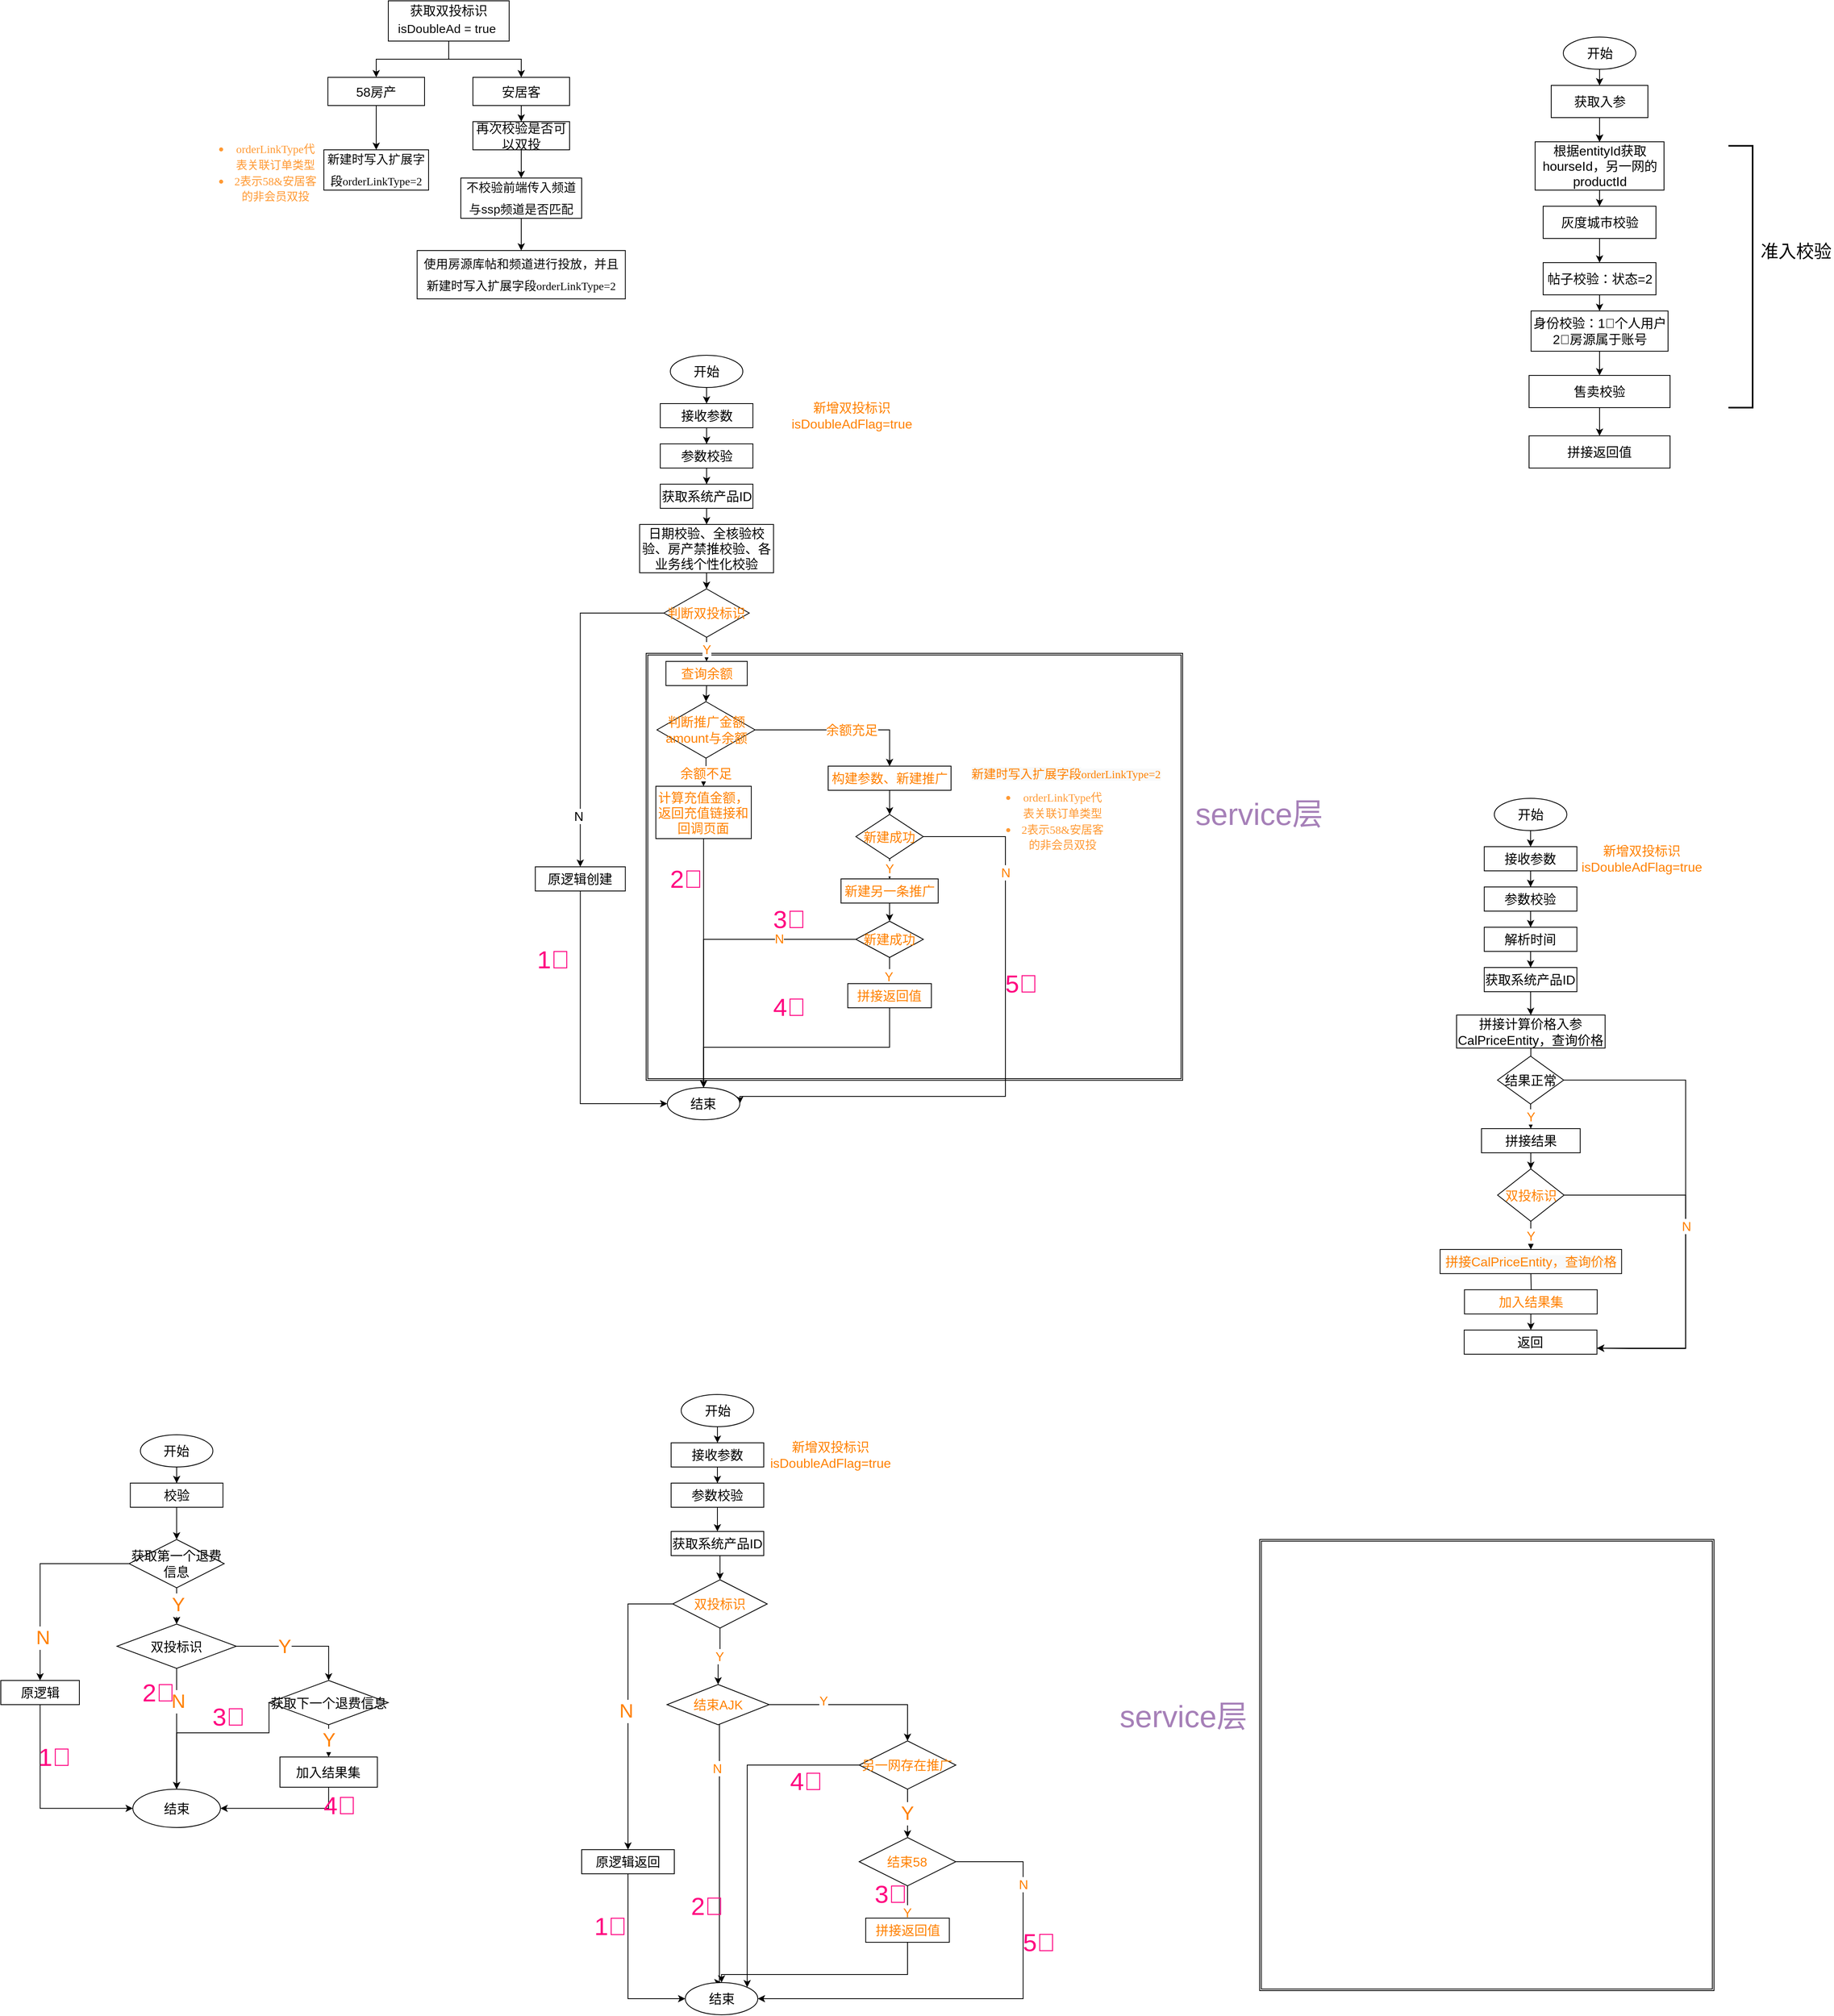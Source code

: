 <mxfile version="13.11.0" type="github">
  <diagram id="C5RBs43oDa-KdzZeNtuy" name="Page-1">
    <mxGraphModel dx="2787" dy="2143" grid="1" gridSize="10" guides="1" tooltips="1" connect="1" arrows="1" fold="1" page="1" pageScale="1" pageWidth="827" pageHeight="1169" math="0" shadow="0">
      <root>
        <mxCell id="WIyWlLk6GJQsqaUBKTNV-0" />
        <mxCell id="WIyWlLk6GJQsqaUBKTNV-1" parent="WIyWlLk6GJQsqaUBKTNV-0" />
        <mxCell id="F3GTpwNgJHVxENjnozcX-263" value="" style="shape=ext;double=1;rounded=0;whiteSpace=wrap;html=1;labelBackgroundColor=none;fontSize=24;fontColor=#FF8000;" vertex="1" parent="WIyWlLk6GJQsqaUBKTNV-1">
          <mxGeometry x="704.06" y="630" width="665.94" height="530" as="geometry" />
        </mxCell>
        <mxCell id="F3GTpwNgJHVxENjnozcX-261" value="" style="shape=ext;double=1;rounded=0;whiteSpace=wrap;html=1;labelBackgroundColor=none;fontSize=24;fontColor=#FF8000;" vertex="1" parent="WIyWlLk6GJQsqaUBKTNV-1">
          <mxGeometry x="1465.63" y="1730" width="563.88" height="560" as="geometry" />
        </mxCell>
        <mxCell id="F3GTpwNgJHVxENjnozcX-8" value="" style="edgeStyle=orthogonalEdgeStyle;rounded=0;orthogonalLoop=1;jettySize=auto;html=1;fontSize=16;" edge="1" parent="WIyWlLk6GJQsqaUBKTNV-1" source="F3GTpwNgJHVxENjnozcX-9" target="F3GTpwNgJHVxENjnozcX-11">
          <mxGeometry relative="1" as="geometry" />
        </mxCell>
        <mxCell id="F3GTpwNgJHVxENjnozcX-16" value="" style="edgeStyle=orthogonalEdgeStyle;rounded=0;orthogonalLoop=1;jettySize=auto;html=1;" edge="1" parent="WIyWlLk6GJQsqaUBKTNV-1" source="F3GTpwNgJHVxENjnozcX-9" target="F3GTpwNgJHVxENjnozcX-13">
          <mxGeometry relative="1" as="geometry" />
        </mxCell>
        <mxCell id="F3GTpwNgJHVxENjnozcX-56" value="" style="edgeStyle=orthogonalEdgeStyle;rounded=0;orthogonalLoop=1;jettySize=auto;html=1;fontSize=16;fontColor=#FF9933;" edge="1" parent="WIyWlLk6GJQsqaUBKTNV-1" source="F3GTpwNgJHVxENjnozcX-9" target="F3GTpwNgJHVxENjnozcX-13">
          <mxGeometry relative="1" as="geometry" />
        </mxCell>
        <mxCell id="F3GTpwNgJHVxENjnozcX-9" value="开始" style="ellipse;whiteSpace=wrap;html=1;fontSize=16;" vertex="1" parent="WIyWlLk6GJQsqaUBKTNV-1">
          <mxGeometry x="1842.5" y="-135" width="90" height="40" as="geometry" />
        </mxCell>
        <mxCell id="F3GTpwNgJHVxENjnozcX-10" value="" style="edgeStyle=orthogonalEdgeStyle;rounded=0;orthogonalLoop=1;jettySize=auto;html=1;fontSize=16;" edge="1" parent="WIyWlLk6GJQsqaUBKTNV-1" source="F3GTpwNgJHVxENjnozcX-11" target="F3GTpwNgJHVxENjnozcX-13">
          <mxGeometry relative="1" as="geometry" />
        </mxCell>
        <mxCell id="F3GTpwNgJHVxENjnozcX-11" value="获取入参" style="whiteSpace=wrap;html=1;fontSize=16;" vertex="1" parent="WIyWlLk6GJQsqaUBKTNV-1">
          <mxGeometry x="1827.5" y="-75" width="120" height="40" as="geometry" />
        </mxCell>
        <mxCell id="F3GTpwNgJHVxENjnozcX-58" value="" style="edgeStyle=orthogonalEdgeStyle;rounded=0;orthogonalLoop=1;jettySize=auto;html=1;fontSize=16;fontColor=#FF9933;" edge="1" parent="WIyWlLk6GJQsqaUBKTNV-1" source="F3GTpwNgJHVxENjnozcX-13" target="F3GTpwNgJHVxENjnozcX-57">
          <mxGeometry relative="1" as="geometry" />
        </mxCell>
        <mxCell id="F3GTpwNgJHVxENjnozcX-13" value="根据entityId获取hourseId，另一网的productId" style="whiteSpace=wrap;html=1;fontSize=16;" vertex="1" parent="WIyWlLk6GJQsqaUBKTNV-1">
          <mxGeometry x="1807.5" y="-5" width="160" height="60" as="geometry" />
        </mxCell>
        <mxCell id="F3GTpwNgJHVxENjnozcX-19" style="edgeStyle=orthogonalEdgeStyle;rounded=0;orthogonalLoop=1;jettySize=auto;html=1;exitX=0.5;exitY=1;exitDx=0;exitDy=0;entryX=0.5;entryY=0;entryDx=0;entryDy=0;fontSize=15;" edge="1" parent="WIyWlLk6GJQsqaUBKTNV-1" source="F3GTpwNgJHVxENjnozcX-14" target="F3GTpwNgJHVxENjnozcX-15">
          <mxGeometry relative="1" as="geometry" />
        </mxCell>
        <mxCell id="F3GTpwNgJHVxENjnozcX-14" value="帖子校验：状态=2" style="whiteSpace=wrap;html=1;fontSize=16;" vertex="1" parent="WIyWlLk6GJQsqaUBKTNV-1">
          <mxGeometry x="1817.5" y="145" width="140" height="40" as="geometry" />
        </mxCell>
        <mxCell id="F3GTpwNgJHVxENjnozcX-21" value="" style="edgeStyle=orthogonalEdgeStyle;rounded=0;orthogonalLoop=1;jettySize=auto;html=1;fontSize=15;" edge="1" parent="WIyWlLk6GJQsqaUBKTNV-1" source="F3GTpwNgJHVxENjnozcX-15" target="F3GTpwNgJHVxENjnozcX-20">
          <mxGeometry relative="1" as="geometry" />
        </mxCell>
        <mxCell id="F3GTpwNgJHVxENjnozcX-15" value="身份校验：1⃣️个人用户2⃣️房源属于账号" style="whiteSpace=wrap;html=1;fontSize=16;" vertex="1" parent="WIyWlLk6GJQsqaUBKTNV-1">
          <mxGeometry x="1802.5" y="205" width="170" height="50" as="geometry" />
        </mxCell>
        <mxCell id="F3GTpwNgJHVxENjnozcX-23" value="" style="edgeStyle=orthogonalEdgeStyle;rounded=0;orthogonalLoop=1;jettySize=auto;html=1;fontSize=15;" edge="1" parent="WIyWlLk6GJQsqaUBKTNV-1" source="F3GTpwNgJHVxENjnozcX-20" target="F3GTpwNgJHVxENjnozcX-22">
          <mxGeometry relative="1" as="geometry" />
        </mxCell>
        <mxCell id="F3GTpwNgJHVxENjnozcX-20" value="售卖校验" style="whiteSpace=wrap;html=1;fontSize=16;" vertex="1" parent="WIyWlLk6GJQsqaUBKTNV-1">
          <mxGeometry x="1800" y="285" width="175" height="40" as="geometry" />
        </mxCell>
        <mxCell id="F3GTpwNgJHVxENjnozcX-22" value="拼接返回值" style="whiteSpace=wrap;html=1;fontSize=16;" vertex="1" parent="WIyWlLk6GJQsqaUBKTNV-1">
          <mxGeometry x="1800" y="360" width="175" height="40" as="geometry" />
        </mxCell>
        <mxCell id="F3GTpwNgJHVxENjnozcX-24" value="" style="strokeWidth=2;html=1;shape=mxgraph.flowchart.annotation_1;align=left;pointerEvents=1;fontSize=15;rotation=-180;" vertex="1" parent="WIyWlLk6GJQsqaUBKTNV-1">
          <mxGeometry x="2047.5" width="30" height="325" as="geometry" />
        </mxCell>
        <mxCell id="F3GTpwNgJHVxENjnozcX-25" value="准入校验&lt;br style=&quot;font-size: 22px;&quot;&gt;&lt;font style=&quot;font-size: 22px;&quot;&gt;&lt;br style=&quot;font-size: 22px;&quot;&gt;&lt;/font&gt;" style="text;html=1;strokeColor=none;fillColor=none;align=center;verticalAlign=middle;whiteSpace=wrap;rounded=0;fontSize=22;" vertex="1" parent="WIyWlLk6GJQsqaUBKTNV-1">
          <mxGeometry x="2084.5" y="130" width="93" height="30" as="geometry" />
        </mxCell>
        <mxCell id="F3GTpwNgJHVxENjnozcX-41" value="" style="edgeStyle=orthogonalEdgeStyle;rounded=0;orthogonalLoop=1;jettySize=auto;html=1;fontSize=16;fontColor=#080808;" edge="1" parent="WIyWlLk6GJQsqaUBKTNV-1" source="F3GTpwNgJHVxENjnozcX-28" target="F3GTpwNgJHVxENjnozcX-40">
          <mxGeometry relative="1" as="geometry" />
        </mxCell>
        <mxCell id="F3GTpwNgJHVxENjnozcX-43" style="edgeStyle=orthogonalEdgeStyle;rounded=0;orthogonalLoop=1;jettySize=auto;html=1;exitX=0.5;exitY=1;exitDx=0;exitDy=0;entryX=0.5;entryY=0;entryDx=0;entryDy=0;fontSize=16;fontColor=#080808;" edge="1" parent="WIyWlLk6GJQsqaUBKTNV-1" source="F3GTpwNgJHVxENjnozcX-28" target="F3GTpwNgJHVxENjnozcX-42">
          <mxGeometry relative="1" as="geometry" />
        </mxCell>
        <mxCell id="F3GTpwNgJHVxENjnozcX-28" value="获取双投标识&lt;span style=&quot;font-size: 15px; line-height: 1.74; letter-spacing: 0.008em; outline-style: none; overflow-wrap: break-word;&quot;&gt;isDoubleAd  = true&amp;nbsp;&lt;/span&gt;" style="whiteSpace=wrap;html=1;fontSize=16;fontColor=#080808;" vertex="1" parent="WIyWlLk6GJQsqaUBKTNV-1">
          <mxGeometry x="384" y="-180" width="150" height="50" as="geometry" />
        </mxCell>
        <mxCell id="F3GTpwNgJHVxENjnozcX-53" value="" style="edgeStyle=orthogonalEdgeStyle;rounded=0;orthogonalLoop=1;jettySize=auto;html=1;fontSize=16;fontColor=#080808;" edge="1" parent="WIyWlLk6GJQsqaUBKTNV-1" source="F3GTpwNgJHVxENjnozcX-40" target="F3GTpwNgJHVxENjnozcX-52">
          <mxGeometry relative="1" as="geometry" />
        </mxCell>
        <mxCell id="F3GTpwNgJHVxENjnozcX-40" value="58房产" style="whiteSpace=wrap;html=1;fontSize=16;fontColor=#080808;" vertex="1" parent="WIyWlLk6GJQsqaUBKTNV-1">
          <mxGeometry x="309" y="-85" width="120" height="35" as="geometry" />
        </mxCell>
        <mxCell id="F3GTpwNgJHVxENjnozcX-45" value="" style="edgeStyle=orthogonalEdgeStyle;rounded=0;orthogonalLoop=1;jettySize=auto;html=1;fontSize=16;fontColor=#080808;" edge="1" parent="WIyWlLk6GJQsqaUBKTNV-1" source="F3GTpwNgJHVxENjnozcX-42" target="F3GTpwNgJHVxENjnozcX-44">
          <mxGeometry relative="1" as="geometry" />
        </mxCell>
        <mxCell id="F3GTpwNgJHVxENjnozcX-42" value="安居客" style="whiteSpace=wrap;html=1;fontSize=16;fontColor=#080808;" vertex="1" parent="WIyWlLk6GJQsqaUBKTNV-1">
          <mxGeometry x="489" y="-85" width="120" height="35" as="geometry" />
        </mxCell>
        <mxCell id="F3GTpwNgJHVxENjnozcX-44" value="再次校验是否可以双投" style="whiteSpace=wrap;html=1;fontSize=16;fontColor=#080808;" vertex="1" parent="WIyWlLk6GJQsqaUBKTNV-1">
          <mxGeometry x="489" y="-30" width="120" height="35" as="geometry" />
        </mxCell>
        <mxCell id="F3GTpwNgJHVxENjnozcX-49" value="" style="edgeStyle=orthogonalEdgeStyle;rounded=0;orthogonalLoop=1;jettySize=auto;html=1;fontSize=16;fontColor=#080808;exitX=0.5;exitY=1;exitDx=0;exitDy=0;" edge="1" parent="WIyWlLk6GJQsqaUBKTNV-1" source="F3GTpwNgJHVxENjnozcX-44" target="F3GTpwNgJHVxENjnozcX-48">
          <mxGeometry relative="1" as="geometry">
            <mxPoint x="549" y="70" as="sourcePoint" />
          </mxGeometry>
        </mxCell>
        <mxCell id="F3GTpwNgJHVxENjnozcX-51" value="" style="edgeStyle=orthogonalEdgeStyle;rounded=0;orthogonalLoop=1;jettySize=auto;html=1;fontSize=16;fontColor=#080808;" edge="1" parent="WIyWlLk6GJQsqaUBKTNV-1" source="F3GTpwNgJHVxENjnozcX-48" target="F3GTpwNgJHVxENjnozcX-50">
          <mxGeometry relative="1" as="geometry" />
        </mxCell>
        <mxCell id="F3GTpwNgJHVxENjnozcX-48" value="&lt;span style=&quot;font-size: 15px; line-height: 1.74; letter-spacing: 0.008em; outline-style: none; overflow-wrap: break-word;&quot;&gt;不校验前端传入频道与ssp频道是否匹配&lt;/span&gt;" style="whiteSpace=wrap;html=1;fontSize=16;fontColor=#080808;" vertex="1" parent="WIyWlLk6GJQsqaUBKTNV-1">
          <mxGeometry x="474" y="40" width="150" height="50" as="geometry" />
        </mxCell>
        <mxCell id="F3GTpwNgJHVxENjnozcX-50" value="&lt;span&gt;&lt;span style=&quot;font-size: 15px ; line-height: 1.74 ; letter-spacing: 0.008em ; outline-style: none ; overflow-wrap: break-word&quot;&gt;使用房源库帖和频道进行投放，并且新建时写入扩展字段&lt;/span&gt;&lt;/span&gt;&lt;span lang=&quot;EN-US&quot; style=&quot;font-size: 10.5pt ; font-family: &amp;#34;dengxian&amp;#34;&quot;&gt;orderLinkType=2&lt;/span&gt;&lt;span style=&quot;font-size: medium&quot;&gt;&lt;/span&gt;" style="whiteSpace=wrap;html=1;fontSize=16;fontColor=#080808;" vertex="1" parent="WIyWlLk6GJQsqaUBKTNV-1">
          <mxGeometry x="419.78" y="130" width="258.44" height="60" as="geometry" />
        </mxCell>
        <mxCell id="F3GTpwNgJHVxENjnozcX-52" value="&lt;span style=&quot;font-size: 15px ; line-height: 1.74 ; letter-spacing: 0.008em ; outline-style: none ; overflow-wrap: break-word&quot;&gt;新建时写入扩展字段&lt;/span&gt;&lt;span lang=&quot;EN-US&quot; style=&quot;font-size: 10.5pt ; font-family: &amp;#34;dengxian&amp;#34;&quot;&gt;orderLinkType=2&lt;/span&gt;" style="whiteSpace=wrap;html=1;fontSize=16;fontColor=#080808;" vertex="1" parent="WIyWlLk6GJQsqaUBKTNV-1">
          <mxGeometry x="304" y="5" width="130" height="50" as="geometry" />
        </mxCell>
        <mxCell id="F3GTpwNgJHVxENjnozcX-55" value="&lt;ul&gt;&lt;li&gt;&lt;span lang=&quot;EN-US&quot; style=&quot;font-size: 10.5pt ; font-family: &amp;#34;dengxian&amp;#34;&quot;&gt;orderLinkType代表关联订单类型&lt;/span&gt;&lt;/li&gt;&lt;li&gt;&lt;span lang=&quot;EN-US&quot; style=&quot;font-size: 10.5pt ; font-family: &amp;#34;dengxian&amp;#34;&quot;&gt;2表示&lt;/span&gt;&lt;span style=&quot;font-size: 10.5pt ; font-family: &amp;#34;dengxian&amp;#34;&quot;&gt;&lt;span lang=&quot;EN-US&quot;&gt;58&amp;amp;&lt;/span&gt;安居客的非会员双投&lt;/span&gt;&lt;/li&gt;&lt;/ul&gt;&lt;span style=&quot;font-size: medium&quot;&gt;&lt;/span&gt;" style="text;html=1;strokeColor=none;fillColor=none;align=center;verticalAlign=middle;whiteSpace=wrap;rounded=0;fontSize=16;fontColor=#FF9933;" vertex="1" parent="WIyWlLk6GJQsqaUBKTNV-1">
          <mxGeometry x="149.0" y="-10" width="150" height="85" as="geometry" />
        </mxCell>
        <mxCell id="F3GTpwNgJHVxENjnozcX-60" value="" style="edgeStyle=orthogonalEdgeStyle;rounded=0;orthogonalLoop=1;jettySize=auto;html=1;fontSize=16;fontColor=#FF9933;entryX=0.5;entryY=0;entryDx=0;entryDy=0;" edge="1" parent="WIyWlLk6GJQsqaUBKTNV-1" source="F3GTpwNgJHVxENjnozcX-57" target="F3GTpwNgJHVxENjnozcX-14">
          <mxGeometry relative="1" as="geometry">
            <mxPoint x="1888" y="145" as="targetPoint" />
          </mxGeometry>
        </mxCell>
        <mxCell id="F3GTpwNgJHVxENjnozcX-57" value="灰度城市校验" style="whiteSpace=wrap;html=1;fontSize=16;" vertex="1" parent="WIyWlLk6GJQsqaUBKTNV-1">
          <mxGeometry x="1817.5" y="75" width="140" height="40" as="geometry" />
        </mxCell>
        <mxCell id="F3GTpwNgJHVxENjnozcX-71" value="" style="edgeStyle=orthogonalEdgeStyle;rounded=0;orthogonalLoop=1;jettySize=auto;html=1;fontSize=16;fontColor=#FF8000;" edge="1" parent="WIyWlLk6GJQsqaUBKTNV-1" source="F3GTpwNgJHVxENjnozcX-66" target="F3GTpwNgJHVxENjnozcX-70">
          <mxGeometry relative="1" as="geometry" />
        </mxCell>
        <mxCell id="F3GTpwNgJHVxENjnozcX-66" value="接收参数" style="rounded=0;whiteSpace=wrap;html=1;fontSize=16;fontColor=#000000;" vertex="1" parent="WIyWlLk6GJQsqaUBKTNV-1">
          <mxGeometry x="721.56" y="320" width="115" height="30" as="geometry" />
        </mxCell>
        <mxCell id="F3GTpwNgJHVxENjnozcX-69" style="edgeStyle=orthogonalEdgeStyle;rounded=0;orthogonalLoop=1;jettySize=auto;html=1;exitX=0.5;exitY=1;exitDx=0;exitDy=0;entryX=0.5;entryY=0;entryDx=0;entryDy=0;fontSize=16;fontColor=#000000;" edge="1" parent="WIyWlLk6GJQsqaUBKTNV-1" source="F3GTpwNgJHVxENjnozcX-67" target="F3GTpwNgJHVxENjnozcX-66">
          <mxGeometry relative="1" as="geometry" />
        </mxCell>
        <mxCell id="F3GTpwNgJHVxENjnozcX-67" value="开始" style="ellipse;whiteSpace=wrap;html=1;fontSize=16;fontColor=#000000;" vertex="1" parent="WIyWlLk6GJQsqaUBKTNV-1">
          <mxGeometry x="734.06" y="260" width="90" height="40" as="geometry" />
        </mxCell>
        <mxCell id="F3GTpwNgJHVxENjnozcX-68" value="新增双投标识isDoubleAdFlag=true" style="text;html=1;strokeColor=none;fillColor=none;align=center;verticalAlign=middle;whiteSpace=wrap;rounded=0;fontSize=16;fontColor=#FF8000;fontStyle=0" vertex="1" parent="WIyWlLk6GJQsqaUBKTNV-1">
          <mxGeometry x="853.15" y="315" width="213.4" height="40" as="geometry" />
        </mxCell>
        <mxCell id="F3GTpwNgJHVxENjnozcX-73" value="" style="edgeStyle=orthogonalEdgeStyle;rounded=0;orthogonalLoop=1;jettySize=auto;html=1;fontSize=16;fontColor=#FF8000;" edge="1" parent="WIyWlLk6GJQsqaUBKTNV-1" source="F3GTpwNgJHVxENjnozcX-70" target="F3GTpwNgJHVxENjnozcX-72">
          <mxGeometry relative="1" as="geometry" />
        </mxCell>
        <mxCell id="F3GTpwNgJHVxENjnozcX-70" value="参数校验" style="rounded=0;whiteSpace=wrap;html=1;fontSize=16;fontColor=#000000;" vertex="1" parent="WIyWlLk6GJQsqaUBKTNV-1">
          <mxGeometry x="721.56" y="370" width="115" height="30" as="geometry" />
        </mxCell>
        <mxCell id="F3GTpwNgJHVxENjnozcX-75" value="" style="edgeStyle=orthogonalEdgeStyle;rounded=0;orthogonalLoop=1;jettySize=auto;html=1;fontSize=16;fontColor=#FF8000;" edge="1" parent="WIyWlLk6GJQsqaUBKTNV-1" source="F3GTpwNgJHVxENjnozcX-72" target="F3GTpwNgJHVxENjnozcX-74">
          <mxGeometry relative="1" as="geometry" />
        </mxCell>
        <mxCell id="F3GTpwNgJHVxENjnozcX-72" value="获取系统产品ID" style="rounded=0;whiteSpace=wrap;html=1;fontSize=16;fontColor=#000000;" vertex="1" parent="WIyWlLk6GJQsqaUBKTNV-1">
          <mxGeometry x="721.56" y="420" width="115" height="30" as="geometry" />
        </mxCell>
        <mxCell id="F3GTpwNgJHVxENjnozcX-144" value="" style="edgeStyle=orthogonalEdgeStyle;rounded=0;orthogonalLoop=1;jettySize=auto;html=1;fontSize=16;fontColor=#FF8000;" edge="1" parent="WIyWlLk6GJQsqaUBKTNV-1" source="F3GTpwNgJHVxENjnozcX-74" target="F3GTpwNgJHVxENjnozcX-143">
          <mxGeometry relative="1" as="geometry" />
        </mxCell>
        <mxCell id="F3GTpwNgJHVxENjnozcX-74" value="日期校验、全核验校验、房产禁推校验、各业务线个性化校验" style="rounded=0;whiteSpace=wrap;html=1;fontSize=16;fontColor=#000000;" vertex="1" parent="WIyWlLk6GJQsqaUBKTNV-1">
          <mxGeometry x="695.94" y="470" width="166.25" height="60" as="geometry" />
        </mxCell>
        <mxCell id="F3GTpwNgJHVxENjnozcX-108" value="" style="edgeStyle=orthogonalEdgeStyle;rounded=0;orthogonalLoop=1;jettySize=auto;html=1;fontSize=16;fontColor=#FF8000;" edge="1" parent="WIyWlLk6GJQsqaUBKTNV-1" source="F3GTpwNgJHVxENjnozcX-109" target="F3GTpwNgJHVxENjnozcX-114">
          <mxGeometry relative="1" as="geometry" />
        </mxCell>
        <mxCell id="F3GTpwNgJHVxENjnozcX-109" value="接收参数" style="rounded=0;whiteSpace=wrap;html=1;fontSize=16;fontColor=#000000;" vertex="1" parent="WIyWlLk6GJQsqaUBKTNV-1">
          <mxGeometry x="1744.37" y="870" width="115" height="30" as="geometry" />
        </mxCell>
        <mxCell id="F3GTpwNgJHVxENjnozcX-110" style="edgeStyle=orthogonalEdgeStyle;rounded=0;orthogonalLoop=1;jettySize=auto;html=1;exitX=0.5;exitY=1;exitDx=0;exitDy=0;entryX=0.5;entryY=0;entryDx=0;entryDy=0;fontSize=16;fontColor=#000000;" edge="1" parent="WIyWlLk6GJQsqaUBKTNV-1" source="F3GTpwNgJHVxENjnozcX-111" target="F3GTpwNgJHVxENjnozcX-109">
          <mxGeometry relative="1" as="geometry" />
        </mxCell>
        <mxCell id="F3GTpwNgJHVxENjnozcX-111" value="开始" style="ellipse;whiteSpace=wrap;html=1;fontSize=16;fontColor=#000000;" vertex="1" parent="WIyWlLk6GJQsqaUBKTNV-1">
          <mxGeometry x="1756.87" y="810" width="90" height="40" as="geometry" />
        </mxCell>
        <mxCell id="F3GTpwNgJHVxENjnozcX-112" value="新增双投标识isDoubleAdFlag=true" style="text;html=1;strokeColor=none;fillColor=none;align=center;verticalAlign=middle;whiteSpace=wrap;rounded=0;fontSize=16;fontColor=#FF8000;" vertex="1" parent="WIyWlLk6GJQsqaUBKTNV-1">
          <mxGeometry x="1884.59" y="870" width="110" height="30" as="geometry" />
        </mxCell>
        <mxCell id="F3GTpwNgJHVxENjnozcX-113" value="" style="edgeStyle=orthogonalEdgeStyle;rounded=0;orthogonalLoop=1;jettySize=auto;html=1;fontSize=16;fontColor=#FF8000;" edge="1" parent="WIyWlLk6GJQsqaUBKTNV-1" source="F3GTpwNgJHVxENjnozcX-114" target="F3GTpwNgJHVxENjnozcX-115">
          <mxGeometry relative="1" as="geometry" />
        </mxCell>
        <mxCell id="F3GTpwNgJHVxENjnozcX-114" value="参数校验" style="rounded=0;whiteSpace=wrap;html=1;fontSize=16;fontColor=#000000;" vertex="1" parent="WIyWlLk6GJQsqaUBKTNV-1">
          <mxGeometry x="1744.37" y="920" width="115" height="30" as="geometry" />
        </mxCell>
        <mxCell id="F3GTpwNgJHVxENjnozcX-117" value="" style="edgeStyle=orthogonalEdgeStyle;rounded=0;orthogonalLoop=1;jettySize=auto;html=1;fontSize=16;fontColor=#FF8000;" edge="1" parent="WIyWlLk6GJQsqaUBKTNV-1" source="F3GTpwNgJHVxENjnozcX-115" target="F3GTpwNgJHVxENjnozcX-116">
          <mxGeometry relative="1" as="geometry" />
        </mxCell>
        <mxCell id="F3GTpwNgJHVxENjnozcX-115" value="解析时间" style="rounded=0;whiteSpace=wrap;html=1;fontSize=16;fontColor=#000000;" vertex="1" parent="WIyWlLk6GJQsqaUBKTNV-1">
          <mxGeometry x="1744.37" y="970" width="115" height="30" as="geometry" />
        </mxCell>
        <mxCell id="F3GTpwNgJHVxENjnozcX-119" value="" style="edgeStyle=orthogonalEdgeStyle;rounded=0;orthogonalLoop=1;jettySize=auto;html=1;fontSize=16;fontColor=#FF8000;" edge="1" parent="WIyWlLk6GJQsqaUBKTNV-1" source="F3GTpwNgJHVxENjnozcX-116" target="F3GTpwNgJHVxENjnozcX-118">
          <mxGeometry relative="1" as="geometry" />
        </mxCell>
        <mxCell id="F3GTpwNgJHVxENjnozcX-116" value="获取系统产品ID" style="rounded=0;whiteSpace=wrap;html=1;fontSize=16;fontColor=#000000;" vertex="1" parent="WIyWlLk6GJQsqaUBKTNV-1">
          <mxGeometry x="1744.37" y="1020" width="115" height="30" as="geometry" />
        </mxCell>
        <mxCell id="F3GTpwNgJHVxENjnozcX-121" value="" style="edgeStyle=orthogonalEdgeStyle;rounded=0;orthogonalLoop=1;jettySize=auto;html=1;fontSize=16;fontColor=#FF8000;" edge="1" parent="WIyWlLk6GJQsqaUBKTNV-1" source="F3GTpwNgJHVxENjnozcX-118" target="F3GTpwNgJHVxENjnozcX-120">
          <mxGeometry relative="1" as="geometry" />
        </mxCell>
        <mxCell id="F3GTpwNgJHVxENjnozcX-118" value="拼接计算价格入参CalPriceEntity，查询价格" style="rounded=0;whiteSpace=wrap;html=1;fontSize=16;fontColor=#000000;" vertex="1" parent="WIyWlLk6GJQsqaUBKTNV-1">
          <mxGeometry x="1710" y="1079" width="184.37" height="41" as="geometry" />
        </mxCell>
        <mxCell id="F3GTpwNgJHVxENjnozcX-125" value="Y" style="edgeStyle=orthogonalEdgeStyle;rounded=0;orthogonalLoop=1;jettySize=auto;html=1;fontSize=16;fontColor=#FF8000;" edge="1" parent="WIyWlLk6GJQsqaUBKTNV-1" source="F3GTpwNgJHVxENjnozcX-120" target="F3GTpwNgJHVxENjnozcX-124">
          <mxGeometry relative="1" as="geometry" />
        </mxCell>
        <mxCell id="F3GTpwNgJHVxENjnozcX-136" value="" style="edgeStyle=orthogonalEdgeStyle;rounded=0;orthogonalLoop=1;jettySize=auto;html=1;exitX=1;exitY=0.5;exitDx=0;exitDy=0;entryX=1;entryY=0.75;entryDx=0;entryDy=0;fontSize=16;fontColor=#FF8000;" edge="1" parent="WIyWlLk6GJQsqaUBKTNV-1" source="F3GTpwNgJHVxENjnozcX-120" target="F3GTpwNgJHVxENjnozcX-134">
          <mxGeometry relative="1" as="geometry">
            <Array as="points">
              <mxPoint x="1994.37" y="1160" />
              <mxPoint x="1994.37" y="1493" />
              <mxPoint x="1924.37" y="1493" />
            </Array>
          </mxGeometry>
        </mxCell>
        <mxCell id="F3GTpwNgJHVxENjnozcX-120" value="结果正常" style="rhombus;whiteSpace=wrap;html=1;rounded=0;fontSize=16;" vertex="1" parent="WIyWlLk6GJQsqaUBKTNV-1">
          <mxGeometry x="1760.78" y="1130" width="82.18" height="59.5" as="geometry" />
        </mxCell>
        <mxCell id="F3GTpwNgJHVxENjnozcX-127" value="" style="edgeStyle=orthogonalEdgeStyle;rounded=0;orthogonalLoop=1;jettySize=auto;html=1;fontSize=16;fontColor=#FF8000;" edge="1" parent="WIyWlLk6GJQsqaUBKTNV-1" source="F3GTpwNgJHVxENjnozcX-124" target="F3GTpwNgJHVxENjnozcX-126">
          <mxGeometry relative="1" as="geometry" />
        </mxCell>
        <mxCell id="F3GTpwNgJHVxENjnozcX-124" value="拼接结果" style="whiteSpace=wrap;html=1;rounded=0;fontSize=16;" vertex="1" parent="WIyWlLk6GJQsqaUBKTNV-1">
          <mxGeometry x="1740.94" y="1220" width="122.5" height="30" as="geometry" />
        </mxCell>
        <mxCell id="F3GTpwNgJHVxENjnozcX-130" value="Y" style="edgeStyle=orthogonalEdgeStyle;rounded=0;orthogonalLoop=1;jettySize=auto;html=1;fontSize=16;fontColor=#FF8000;" edge="1" parent="WIyWlLk6GJQsqaUBKTNV-1" source="F3GTpwNgJHVxENjnozcX-126">
          <mxGeometry relative="1" as="geometry">
            <mxPoint x="1802.203" y="1370" as="targetPoint" />
          </mxGeometry>
        </mxCell>
        <mxCell id="F3GTpwNgJHVxENjnozcX-137" style="edgeStyle=orthogonalEdgeStyle;rounded=0;orthogonalLoop=1;jettySize=auto;html=1;exitX=1;exitY=0.5;exitDx=0;exitDy=0;entryX=1;entryY=0.75;entryDx=0;entryDy=0;fontSize=16;fontColor=#FF8000;" edge="1" parent="WIyWlLk6GJQsqaUBKTNV-1" source="F3GTpwNgJHVxENjnozcX-126" target="F3GTpwNgJHVxENjnozcX-134">
          <mxGeometry relative="1" as="geometry">
            <Array as="points">
              <mxPoint x="1994.37" y="1303" />
              <mxPoint x="1994.37" y="1493" />
            </Array>
          </mxGeometry>
        </mxCell>
        <mxCell id="F3GTpwNgJHVxENjnozcX-138" value="N" style="edgeLabel;html=1;align=center;verticalAlign=middle;resizable=0;points=[];fontSize=16;fontColor=#FF8000;" vertex="1" connectable="0" parent="F3GTpwNgJHVxENjnozcX-137">
          <mxGeometry x="-0.306" y="2" relative="1" as="geometry">
            <mxPoint x="-2" y="32.43" as="offset" />
          </mxGeometry>
        </mxCell>
        <mxCell id="F3GTpwNgJHVxENjnozcX-126" value="双投标识" style="rhombus;whiteSpace=wrap;html=1;rounded=0;fontSize=16;fontColor=#FF8000;" vertex="1" parent="WIyWlLk6GJQsqaUBKTNV-1">
          <mxGeometry x="1760.94" y="1270" width="82.5" height="65" as="geometry" />
        </mxCell>
        <mxCell id="F3GTpwNgJHVxENjnozcX-133" value="" style="edgeStyle=orthogonalEdgeStyle;rounded=0;orthogonalLoop=1;jettySize=auto;html=1;fontSize=16;fontColor=#FF8000;" edge="1" parent="WIyWlLk6GJQsqaUBKTNV-1" target="F3GTpwNgJHVxENjnozcX-132">
          <mxGeometry relative="1" as="geometry">
            <mxPoint x="1802.203" y="1400" as="sourcePoint" />
          </mxGeometry>
        </mxCell>
        <mxCell id="F3GTpwNgJHVxENjnozcX-129" value="&lt;span style=&quot;font-family: helvetica; font-size: 16px; font-style: normal; font-weight: 400; letter-spacing: normal; text-align: center; text-indent: 0px; text-transform: none; word-spacing: 0px; background-color: rgb(248, 249, 250); display: inline; float: none;&quot;&gt;拼接CalPriceEntity，查询价格&lt;/span&gt;" style="whiteSpace=wrap;html=1;rounded=0;fontSize=16;fontColor=#FF8000;" vertex="1" parent="WIyWlLk6GJQsqaUBKTNV-1">
          <mxGeometry x="1689.57" y="1370" width="225.25" height="30" as="geometry" />
        </mxCell>
        <mxCell id="F3GTpwNgJHVxENjnozcX-135" value="" style="edgeStyle=orthogonalEdgeStyle;rounded=0;orthogonalLoop=1;jettySize=auto;html=1;fontSize=16;fontColor=#FF8000;" edge="1" parent="WIyWlLk6GJQsqaUBKTNV-1" source="F3GTpwNgJHVxENjnozcX-132" target="F3GTpwNgJHVxENjnozcX-134">
          <mxGeometry relative="1" as="geometry" />
        </mxCell>
        <mxCell id="F3GTpwNgJHVxENjnozcX-132" value="&lt;font face=&quot;helvetica&quot;&gt;加入结果集&lt;/font&gt;" style="whiteSpace=wrap;html=1;rounded=0;fontSize=16;fontColor=#FF8000;" vertex="1" parent="WIyWlLk6GJQsqaUBKTNV-1">
          <mxGeometry x="1719.78" y="1420" width="164.81" height="30" as="geometry" />
        </mxCell>
        <mxCell id="F3GTpwNgJHVxENjnozcX-134" value="&lt;font face=&quot;helvetica&quot;&gt;返回&lt;/font&gt;" style="whiteSpace=wrap;html=1;rounded=0;fontSize=16;" vertex="1" parent="WIyWlLk6GJQsqaUBKTNV-1">
          <mxGeometry x="1719.46" y="1470" width="164.81" height="30" as="geometry" />
        </mxCell>
        <mxCell id="F3GTpwNgJHVxENjnozcX-155" value="Y" style="edgeStyle=orthogonalEdgeStyle;rounded=0;orthogonalLoop=1;jettySize=auto;html=1;fontSize=16;fontColor=#FF8000;" edge="1" parent="WIyWlLk6GJQsqaUBKTNV-1" source="F3GTpwNgJHVxENjnozcX-143" target="F3GTpwNgJHVxENjnozcX-154">
          <mxGeometry relative="1" as="geometry" />
        </mxCell>
        <mxCell id="F3GTpwNgJHVxENjnozcX-247" value="" style="edgeStyle=orthogonalEdgeStyle;rounded=0;orthogonalLoop=1;jettySize=auto;html=1;fontSize=16;fontColor=#FF8000;" edge="1" parent="WIyWlLk6GJQsqaUBKTNV-1" source="F3GTpwNgJHVxENjnozcX-143" target="F3GTpwNgJHVxENjnozcX-246">
          <mxGeometry relative="1" as="geometry" />
        </mxCell>
        <mxCell id="F3GTpwNgJHVxENjnozcX-248" value="N" style="edgeLabel;html=1;align=center;verticalAlign=middle;resizable=0;points=[];fontSize=16;fontColor=#000000;" vertex="1" connectable="0" parent="F3GTpwNgJHVxENjnozcX-247">
          <mxGeometry x="0.697" y="-3" relative="1" as="geometry">
            <mxPoint as="offset" />
          </mxGeometry>
        </mxCell>
        <mxCell id="F3GTpwNgJHVxENjnozcX-143" value="判断双投标识" style="rhombus;whiteSpace=wrap;html=1;rounded=0;fontSize=16;fontColor=#FF8000;" vertex="1" parent="WIyWlLk6GJQsqaUBKTNV-1">
          <mxGeometry x="726.09" y="550" width="105.94" height="60" as="geometry" />
        </mxCell>
        <mxCell id="F3GTpwNgJHVxENjnozcX-158" value="余额不足" style="edgeStyle=orthogonalEdgeStyle;rounded=0;orthogonalLoop=1;jettySize=auto;html=1;fontSize=16;fontColor=#FF8000;" edge="1" parent="WIyWlLk6GJQsqaUBKTNV-1" source="F3GTpwNgJHVxENjnozcX-145" target="F3GTpwNgJHVxENjnozcX-157">
          <mxGeometry relative="1" as="geometry" />
        </mxCell>
        <mxCell id="F3GTpwNgJHVxENjnozcX-160" value="" style="edgeStyle=orthogonalEdgeStyle;rounded=0;orthogonalLoop=1;jettySize=auto;html=1;fontSize=16;fontColor=#FF8000;" edge="1" parent="WIyWlLk6GJQsqaUBKTNV-1" source="F3GTpwNgJHVxENjnozcX-145" target="F3GTpwNgJHVxENjnozcX-159">
          <mxGeometry relative="1" as="geometry" />
        </mxCell>
        <mxCell id="F3GTpwNgJHVxENjnozcX-161" value="余额充足" style="edgeLabel;html=1;align=center;verticalAlign=middle;resizable=0;points=[];fontSize=16;fontColor=#FF8000;" vertex="1" connectable="0" parent="F3GTpwNgJHVxENjnozcX-160">
          <mxGeometry x="0.33" y="-4" relative="1" as="geometry">
            <mxPoint x="-21.72" y="-4" as="offset" />
          </mxGeometry>
        </mxCell>
        <mxCell id="F3GTpwNgJHVxENjnozcX-145" value="判断推广金额amount与余额" style="rhombus;whiteSpace=wrap;html=1;rounded=0;fontSize=16;fontColor=#FF8000;" vertex="1" parent="WIyWlLk6GJQsqaUBKTNV-1">
          <mxGeometry x="717.5" y="690" width="121.72" height="70" as="geometry" />
        </mxCell>
        <mxCell id="F3GTpwNgJHVxENjnozcX-156" style="edgeStyle=orthogonalEdgeStyle;rounded=0;orthogonalLoop=1;jettySize=auto;html=1;exitX=0.5;exitY=1;exitDx=0;exitDy=0;entryX=0.5;entryY=0;entryDx=0;entryDy=0;fontSize=16;fontColor=#FF8000;" edge="1" parent="WIyWlLk6GJQsqaUBKTNV-1" source="F3GTpwNgJHVxENjnozcX-154" target="F3GTpwNgJHVxENjnozcX-145">
          <mxGeometry relative="1" as="geometry" />
        </mxCell>
        <mxCell id="F3GTpwNgJHVxENjnozcX-154" value="查询余额" style="whiteSpace=wrap;html=1;rounded=0;fontSize=16;fontColor=#FF8000;" vertex="1" parent="WIyWlLk6GJQsqaUBKTNV-1">
          <mxGeometry x="728.6" y="640" width="100.94" height="30" as="geometry" />
        </mxCell>
        <mxCell id="F3GTpwNgJHVxENjnozcX-167" style="edgeStyle=orthogonalEdgeStyle;rounded=0;orthogonalLoop=1;jettySize=auto;html=1;exitX=0.5;exitY=1;exitDx=0;exitDy=0;fontSize=16;fontColor=#FF8000;" edge="1" parent="WIyWlLk6GJQsqaUBKTNV-1" source="F3GTpwNgJHVxENjnozcX-157" target="F3GTpwNgJHVxENjnozcX-166">
          <mxGeometry relative="1" as="geometry" />
        </mxCell>
        <mxCell id="F3GTpwNgJHVxENjnozcX-157" value="计算充值金额，返回充值链接和回调页面" style="whiteSpace=wrap;html=1;rounded=0;fontSize=16;fontColor=#FF8000;" vertex="1" parent="WIyWlLk6GJQsqaUBKTNV-1">
          <mxGeometry x="716.12" y="795" width="118.44" height="65" as="geometry" />
        </mxCell>
        <mxCell id="F3GTpwNgJHVxENjnozcX-163" value="" style="edgeStyle=orthogonalEdgeStyle;rounded=0;orthogonalLoop=1;jettySize=auto;html=1;fontSize=16;fontColor=#FF8000;" edge="1" parent="WIyWlLk6GJQsqaUBKTNV-1" source="F3GTpwNgJHVxENjnozcX-159" target="F3GTpwNgJHVxENjnozcX-162">
          <mxGeometry relative="1" as="geometry" />
        </mxCell>
        <mxCell id="F3GTpwNgJHVxENjnozcX-159" value="构建参数、新建推广" style="whiteSpace=wrap;html=1;rounded=0;fontSize=16;fontColor=#FF8000;" vertex="1" parent="WIyWlLk6GJQsqaUBKTNV-1">
          <mxGeometry x="929.99" y="770" width="152.5" height="30" as="geometry" />
        </mxCell>
        <mxCell id="F3GTpwNgJHVxENjnozcX-165" value="Y" style="edgeStyle=orthogonalEdgeStyle;rounded=0;orthogonalLoop=1;jettySize=auto;html=1;fontSize=16;fontColor=#FF8000;" edge="1" parent="WIyWlLk6GJQsqaUBKTNV-1" source="F3GTpwNgJHVxENjnozcX-162" target="F3GTpwNgJHVxENjnozcX-164">
          <mxGeometry relative="1" as="geometry" />
        </mxCell>
        <mxCell id="F3GTpwNgJHVxENjnozcX-168" value="N" style="edgeStyle=orthogonalEdgeStyle;rounded=0;orthogonalLoop=1;jettySize=auto;html=1;exitX=1;exitY=0.5;exitDx=0;exitDy=0;entryX=1;entryY=0.5;entryDx=0;entryDy=0;fontSize=16;fontColor=#FF8000;" edge="1" parent="WIyWlLk6GJQsqaUBKTNV-1" source="F3GTpwNgJHVxENjnozcX-162" target="F3GTpwNgJHVxENjnozcX-166">
          <mxGeometry x="-0.618" relative="1" as="geometry">
            <Array as="points">
              <mxPoint x="1150" y="857" />
              <mxPoint x="1150" y="1180" />
              <mxPoint x="820" y="1180" />
            </Array>
            <mxPoint as="offset" />
          </mxGeometry>
        </mxCell>
        <mxCell id="F3GTpwNgJHVxENjnozcX-162" value="新建成功" style="rhombus;whiteSpace=wrap;html=1;rounded=0;fontSize=16;fontColor=#FF8000;" vertex="1" parent="WIyWlLk6GJQsqaUBKTNV-1">
          <mxGeometry x="964.36" y="830" width="83.75" height="55" as="geometry" />
        </mxCell>
        <mxCell id="F3GTpwNgJHVxENjnozcX-170" value="" style="edgeStyle=orthogonalEdgeStyle;rounded=0;orthogonalLoop=1;jettySize=auto;html=1;fontSize=16;fontColor=#FF8000;" edge="1" parent="WIyWlLk6GJQsqaUBKTNV-1" source="F3GTpwNgJHVxENjnozcX-164" target="F3GTpwNgJHVxENjnozcX-169">
          <mxGeometry relative="1" as="geometry" />
        </mxCell>
        <mxCell id="F3GTpwNgJHVxENjnozcX-164" value="新建另一条推广" style="whiteSpace=wrap;html=1;rounded=0;fontSize=16;fontColor=#FF8000;" vertex="1" parent="WIyWlLk6GJQsqaUBKTNV-1">
          <mxGeometry x="945.91" y="910" width="120.64" height="30" as="geometry" />
        </mxCell>
        <mxCell id="F3GTpwNgJHVxENjnozcX-166" value="结束" style="ellipse;whiteSpace=wrap;html=1;fontSize=16;fontColor=#000000;" vertex="1" parent="WIyWlLk6GJQsqaUBKTNV-1">
          <mxGeometry x="730.34" y="1169" width="90" height="40" as="geometry" />
        </mxCell>
        <mxCell id="F3GTpwNgJHVxENjnozcX-172" value="" style="edgeStyle=orthogonalEdgeStyle;rounded=0;orthogonalLoop=1;jettySize=auto;html=1;fontSize=16;fontColor=#FF8000;" edge="1" parent="WIyWlLk6GJQsqaUBKTNV-1" source="F3GTpwNgJHVxENjnozcX-169" target="F3GTpwNgJHVxENjnozcX-171">
          <mxGeometry relative="1" as="geometry" />
        </mxCell>
        <mxCell id="F3GTpwNgJHVxENjnozcX-173" value="Y" style="edgeLabel;html=1;align=center;verticalAlign=middle;resizable=0;points=[];fontSize=16;fontColor=#FF8000;" vertex="1" connectable="0" parent="F3GTpwNgJHVxENjnozcX-172">
          <mxGeometry x="0.618" y="-1" relative="1" as="geometry">
            <mxPoint as="offset" />
          </mxGeometry>
        </mxCell>
        <mxCell id="F3GTpwNgJHVxENjnozcX-175" style="edgeStyle=orthogonalEdgeStyle;rounded=0;orthogonalLoop=1;jettySize=auto;html=1;exitX=0;exitY=0.5;exitDx=0;exitDy=0;entryX=0.5;entryY=0;entryDx=0;entryDy=0;fontSize=16;fontColor=#FF8000;" edge="1" parent="WIyWlLk6GJQsqaUBKTNV-1" source="F3GTpwNgJHVxENjnozcX-169" target="F3GTpwNgJHVxENjnozcX-166">
          <mxGeometry relative="1" as="geometry" />
        </mxCell>
        <mxCell id="F3GTpwNgJHVxENjnozcX-176" value="N" style="edgeLabel;html=1;align=center;verticalAlign=middle;resizable=0;points=[];fontSize=16;fontColor=#FF8000;" vertex="1" connectable="0" parent="F3GTpwNgJHVxENjnozcX-175">
          <mxGeometry x="-0.488" y="-1" relative="1" as="geometry">
            <mxPoint as="offset" />
          </mxGeometry>
        </mxCell>
        <mxCell id="F3GTpwNgJHVxENjnozcX-169" value="新建成功" style="rhombus;whiteSpace=wrap;html=1;rounded=0;fontSize=16;fontColor=#FF8000;" vertex="1" parent="WIyWlLk6GJQsqaUBKTNV-1">
          <mxGeometry x="964.34" y="962.5" width="83.77" height="45" as="geometry" />
        </mxCell>
        <mxCell id="F3GTpwNgJHVxENjnozcX-174" style="edgeStyle=orthogonalEdgeStyle;rounded=0;orthogonalLoop=1;jettySize=auto;html=1;exitX=0.5;exitY=1;exitDx=0;exitDy=0;entryX=0.5;entryY=0;entryDx=0;entryDy=0;fontSize=16;fontColor=#FF8000;" edge="1" parent="WIyWlLk6GJQsqaUBKTNV-1" source="F3GTpwNgJHVxENjnozcX-171" target="F3GTpwNgJHVxENjnozcX-166">
          <mxGeometry relative="1" as="geometry">
            <Array as="points">
              <mxPoint x="1006" y="1119" />
              <mxPoint x="775" y="1119" />
            </Array>
          </mxGeometry>
        </mxCell>
        <mxCell id="F3GTpwNgJHVxENjnozcX-171" value="拼接返回值" style="whiteSpace=wrap;html=1;rounded=0;fontSize=16;fontColor=#FF8000;" vertex="1" parent="WIyWlLk6GJQsqaUBKTNV-1">
          <mxGeometry x="954.34" y="1040" width="103.77" height="30" as="geometry" />
        </mxCell>
        <mxCell id="F3GTpwNgJHVxENjnozcX-179" value="&lt;meta charset=&quot;utf-8&quot;&gt;&lt;span style=&quot;font-family: helvetica; font-style: normal; font-weight: 400; text-align: center; text-indent: 0px; text-transform: none; word-spacing: 0px; background-color: rgb(248, 249, 250); font-size: 15px; line-height: 1.74; letter-spacing: 0.008em; outline-style: none; overflow-wrap: break-word;&quot;&gt;新建时写入扩展字段&lt;/span&gt;&lt;span lang=&quot;EN-US&quot; style=&quot;font-style: normal; font-weight: 400; letter-spacing: normal; text-align: center; text-indent: 0px; text-transform: none; word-spacing: 0px; background-color: rgb(248, 249, 250); font-size: 10.5pt; font-family: dengxian;&quot;&gt;orderLinkType=2&lt;/span&gt;" style="text;whiteSpace=wrap;html=1;fontSize=16;fontColor=#FF8000;" vertex="1" parent="WIyWlLk6GJQsqaUBKTNV-1">
          <mxGeometry x="1106" y="760" width="270" height="40" as="geometry" />
        </mxCell>
        <mxCell id="F3GTpwNgJHVxENjnozcX-180" value="&lt;ul&gt;&lt;li&gt;&lt;span lang=&quot;EN-US&quot; style=&quot;font-size: 10.5pt ; font-family: &amp;#34;dengxian&amp;#34;&quot;&gt;orderLinkType代表关联订单类型&lt;/span&gt;&lt;/li&gt;&lt;li&gt;&lt;span lang=&quot;EN-US&quot; style=&quot;font-size: 10.5pt ; font-family: &amp;#34;dengxian&amp;#34;&quot;&gt;2表示&lt;/span&gt;&lt;span style=&quot;font-size: 10.5pt ; font-family: &amp;#34;dengxian&amp;#34;&quot;&gt;&lt;span lang=&quot;EN-US&quot;&gt;58&amp;amp;&lt;/span&gt;安居客的非会员双投&lt;/span&gt;&lt;/li&gt;&lt;/ul&gt;&lt;span style=&quot;font-size: medium&quot;&gt;&lt;/span&gt;" style="text;html=1;strokeColor=none;fillColor=none;align=center;verticalAlign=middle;whiteSpace=wrap;rounded=0;fontSize=16;fontColor=#FF9933;" vertex="1" parent="WIyWlLk6GJQsqaUBKTNV-1">
          <mxGeometry x="1125.63" y="795" width="150" height="85" as="geometry" />
        </mxCell>
        <mxCell id="F3GTpwNgJHVxENjnozcX-181" value="1⃣️" style="text;html=1;strokeColor=none;fillColor=none;align=center;verticalAlign=middle;whiteSpace=wrap;rounded=0;fontSize=31;fontColor=#FF0080;" vertex="1" parent="WIyWlLk6GJQsqaUBKTNV-1">
          <mxGeometry x="569" y="1000" width="40" height="20" as="geometry" />
        </mxCell>
        <mxCell id="F3GTpwNgJHVxENjnozcX-183" value="2⃣️" style="text;html=1;strokeColor=none;fillColor=none;align=center;verticalAlign=middle;whiteSpace=wrap;rounded=0;fontSize=31;fontColor=#FF0080;" vertex="1" parent="WIyWlLk6GJQsqaUBKTNV-1">
          <mxGeometry x="734.06" y="900" width="40" height="20" as="geometry" />
        </mxCell>
        <mxCell id="F3GTpwNgJHVxENjnozcX-185" value="3⃣️" style="text;html=1;strokeColor=none;fillColor=none;align=center;verticalAlign=middle;whiteSpace=wrap;rounded=0;fontSize=31;fontColor=#FF0080;" vertex="1" parent="WIyWlLk6GJQsqaUBKTNV-1">
          <mxGeometry x="862.19" y="950" width="40" height="20" as="geometry" />
        </mxCell>
        <mxCell id="F3GTpwNgJHVxENjnozcX-186" value="4⃣️" style="text;html=1;strokeColor=none;fillColor=none;align=center;verticalAlign=middle;whiteSpace=wrap;rounded=0;fontSize=31;fontColor=#FF0080;" vertex="1" parent="WIyWlLk6GJQsqaUBKTNV-1">
          <mxGeometry x="862.19" y="1059" width="40" height="20" as="geometry" />
        </mxCell>
        <mxCell id="F3GTpwNgJHVxENjnozcX-187" value="5⃣️" style="text;html=1;strokeColor=none;fillColor=none;align=center;verticalAlign=middle;whiteSpace=wrap;rounded=0;fontSize=31;fontColor=#FF0080;" vertex="1" parent="WIyWlLk6GJQsqaUBKTNV-1">
          <mxGeometry x="1150" y="1030" width="40" height="20" as="geometry" />
        </mxCell>
        <mxCell id="F3GTpwNgJHVxENjnozcX-188" value="" style="edgeStyle=orthogonalEdgeStyle;rounded=0;orthogonalLoop=1;jettySize=auto;html=1;fontSize=16;fontColor=#FF8000;" edge="1" parent="WIyWlLk6GJQsqaUBKTNV-1" source="F3GTpwNgJHVxENjnozcX-189" target="F3GTpwNgJHVxENjnozcX-194">
          <mxGeometry relative="1" as="geometry" />
        </mxCell>
        <mxCell id="F3GTpwNgJHVxENjnozcX-189" value="接收参数" style="rounded=0;whiteSpace=wrap;html=1;fontSize=16;fontColor=#000000;" vertex="1" parent="WIyWlLk6GJQsqaUBKTNV-1">
          <mxGeometry x="735.04" y="1610" width="115" height="30" as="geometry" />
        </mxCell>
        <mxCell id="F3GTpwNgJHVxENjnozcX-190" style="edgeStyle=orthogonalEdgeStyle;rounded=0;orthogonalLoop=1;jettySize=auto;html=1;exitX=0.5;exitY=1;exitDx=0;exitDy=0;entryX=0.5;entryY=0;entryDx=0;entryDy=0;fontSize=16;fontColor=#000000;" edge="1" parent="WIyWlLk6GJQsqaUBKTNV-1" source="F3GTpwNgJHVxENjnozcX-191" target="F3GTpwNgJHVxENjnozcX-189">
          <mxGeometry relative="1" as="geometry" />
        </mxCell>
        <mxCell id="F3GTpwNgJHVxENjnozcX-191" value="开始" style="ellipse;whiteSpace=wrap;html=1;fontSize=16;fontColor=#000000;" vertex="1" parent="WIyWlLk6GJQsqaUBKTNV-1">
          <mxGeometry x="747.54" y="1550" width="90" height="40" as="geometry" />
        </mxCell>
        <mxCell id="F3GTpwNgJHVxENjnozcX-192" value="新增双投标识isDoubleAdFlag=true" style="text;html=1;strokeColor=none;fillColor=none;align=center;verticalAlign=middle;whiteSpace=wrap;rounded=0;fontSize=16;fontColor=#FF8000;fontStyle=0" vertex="1" parent="WIyWlLk6GJQsqaUBKTNV-1">
          <mxGeometry x="878.17" y="1610" width="110" height="30" as="geometry" />
        </mxCell>
        <mxCell id="F3GTpwNgJHVxENjnozcX-193" value="" style="edgeStyle=orthogonalEdgeStyle;rounded=0;orthogonalLoop=1;jettySize=auto;html=1;fontSize=16;fontColor=#FF8000;" edge="1" parent="WIyWlLk6GJQsqaUBKTNV-1" source="F3GTpwNgJHVxENjnozcX-194" target="F3GTpwNgJHVxENjnozcX-196">
          <mxGeometry relative="1" as="geometry" />
        </mxCell>
        <mxCell id="F3GTpwNgJHVxENjnozcX-194" value="参数校验" style="rounded=0;whiteSpace=wrap;html=1;fontSize=16;fontColor=#000000;" vertex="1" parent="WIyWlLk6GJQsqaUBKTNV-1">
          <mxGeometry x="735.04" y="1660" width="115" height="30" as="geometry" />
        </mxCell>
        <mxCell id="F3GTpwNgJHVxENjnozcX-233" style="edgeStyle=orthogonalEdgeStyle;rounded=0;orthogonalLoop=1;jettySize=auto;html=1;exitX=0.5;exitY=1;exitDx=0;exitDy=0;entryX=0.5;entryY=0;entryDx=0;entryDy=0;fontSize=31;fontColor=#FF0080;" edge="1" parent="WIyWlLk6GJQsqaUBKTNV-1" source="F3GTpwNgJHVxENjnozcX-196" target="F3GTpwNgJHVxENjnozcX-202">
          <mxGeometry relative="1" as="geometry" />
        </mxCell>
        <mxCell id="F3GTpwNgJHVxENjnozcX-196" value="获取系统产品ID" style="rounded=0;whiteSpace=wrap;html=1;fontSize=16;fontColor=#000000;" vertex="1" parent="WIyWlLk6GJQsqaUBKTNV-1">
          <mxGeometry x="735.04" y="1720" width="115" height="30" as="geometry" />
        </mxCell>
        <mxCell id="F3GTpwNgJHVxENjnozcX-234" value="Y" style="edgeStyle=orthogonalEdgeStyle;rounded=0;orthogonalLoop=1;jettySize=auto;html=1;exitX=0.5;exitY=1;exitDx=0;exitDy=0;entryX=0.5;entryY=0;entryDx=0;entryDy=0;fontSize=16;fontColor=#FF8000;" edge="1" parent="WIyWlLk6GJQsqaUBKTNV-1" source="F3GTpwNgJHVxENjnozcX-202" target="F3GTpwNgJHVxENjnozcX-206">
          <mxGeometry relative="1" as="geometry" />
        </mxCell>
        <mxCell id="F3GTpwNgJHVxENjnozcX-257" style="edgeStyle=orthogonalEdgeStyle;rounded=0;orthogonalLoop=1;jettySize=auto;html=1;exitX=0;exitY=0.5;exitDx=0;exitDy=0;entryX=0.5;entryY=0;entryDx=0;entryDy=0;fontSize=38;fontColor=#A680B8;" edge="1" parent="WIyWlLk6GJQsqaUBKTNV-1" source="F3GTpwNgJHVxENjnozcX-202" target="F3GTpwNgJHVxENjnozcX-256">
          <mxGeometry relative="1" as="geometry" />
        </mxCell>
        <mxCell id="F3GTpwNgJHVxENjnozcX-259" value="N" style="edgeLabel;html=1;align=center;verticalAlign=middle;resizable=0;points=[];fontSize=24;fontColor=#FF8000;" vertex="1" connectable="0" parent="F3GTpwNgJHVxENjnozcX-257">
          <mxGeometry x="0.039" y="-3" relative="1" as="geometry">
            <mxPoint y="1" as="offset" />
          </mxGeometry>
        </mxCell>
        <mxCell id="F3GTpwNgJHVxENjnozcX-202" value="双投标识" style="rhombus;whiteSpace=wrap;html=1;rounded=0;fontSize=16;fontColor=#FF8000;" vertex="1" parent="WIyWlLk6GJQsqaUBKTNV-1">
          <mxGeometry x="737.06" y="1780" width="117.27" height="60" as="geometry" />
        </mxCell>
        <mxCell id="F3GTpwNgJHVxENjnozcX-203" value="N" style="edgeStyle=orthogonalEdgeStyle;rounded=0;orthogonalLoop=1;jettySize=auto;html=1;fontSize=16;fontColor=#FF8000;entryX=0.5;entryY=0;entryDx=0;entryDy=0;" edge="1" parent="WIyWlLk6GJQsqaUBKTNV-1" source="F3GTpwNgJHVxENjnozcX-206" target="F3GTpwNgJHVxENjnozcX-218">
          <mxGeometry x="-0.66" y="-3" relative="1" as="geometry">
            <mxPoint x="795.276" y="2030" as="targetPoint" />
            <Array as="points">
              <mxPoint x="795" y="2070" />
              <mxPoint x="795" y="2070" />
            </Array>
            <mxPoint as="offset" />
          </mxGeometry>
        </mxCell>
        <mxCell id="F3GTpwNgJHVxENjnozcX-204" value="" style="edgeStyle=orthogonalEdgeStyle;rounded=0;orthogonalLoop=1;jettySize=auto;html=1;fontSize=16;fontColor=#FF8000;entryX=0.5;entryY=0;entryDx=0;entryDy=0;" edge="1" parent="WIyWlLk6GJQsqaUBKTNV-1" source="F3GTpwNgJHVxENjnozcX-206" target="F3GTpwNgJHVxENjnozcX-264">
          <mxGeometry relative="1" as="geometry">
            <mxPoint x="1070" y="1900" as="targetPoint" />
          </mxGeometry>
        </mxCell>
        <mxCell id="F3GTpwNgJHVxENjnozcX-205" value="Y" style="edgeLabel;html=1;align=center;verticalAlign=middle;resizable=0;points=[];fontSize=16;fontColor=#FF8000;" vertex="1" connectable="0" parent="F3GTpwNgJHVxENjnozcX-204">
          <mxGeometry x="0.33" y="-4" relative="1" as="geometry">
            <mxPoint x="-77.29" y="-9.51" as="offset" />
          </mxGeometry>
        </mxCell>
        <mxCell id="F3GTpwNgJHVxENjnozcX-206" value="结束AJK" style="rhombus;whiteSpace=wrap;html=1;rounded=0;fontSize=16;fontColor=#FF8000;" vertex="1" parent="WIyWlLk6GJQsqaUBKTNV-1">
          <mxGeometry x="730" y="1910" width="126.76" height="50" as="geometry" />
        </mxCell>
        <mxCell id="F3GTpwNgJHVxENjnozcX-214" value="N" style="edgeStyle=orthogonalEdgeStyle;rounded=0;orthogonalLoop=1;jettySize=auto;html=1;exitX=1;exitY=0.5;exitDx=0;exitDy=0;entryX=1;entryY=0.5;entryDx=0;entryDy=0;fontSize=16;fontColor=#FF8000;" edge="1" parent="WIyWlLk6GJQsqaUBKTNV-1" source="F3GTpwNgJHVxENjnozcX-215" target="F3GTpwNgJHVxENjnozcX-218">
          <mxGeometry x="-0.618" relative="1" as="geometry">
            <Array as="points">
              <mxPoint x="1171.94" y="2130" />
              <mxPoint x="1171.94" y="2300" />
            </Array>
            <mxPoint as="offset" />
          </mxGeometry>
        </mxCell>
        <mxCell id="F3GTpwNgJHVxENjnozcX-215" value="结束58" style="rhombus;whiteSpace=wrap;html=1;rounded=0;fontSize=16;fontColor=#FF8000;" vertex="1" parent="WIyWlLk6GJQsqaUBKTNV-1">
          <mxGeometry x="968.49" y="2100" width="120" height="60" as="geometry" />
        </mxCell>
        <mxCell id="F3GTpwNgJHVxENjnozcX-218" value="结束" style="ellipse;whiteSpace=wrap;html=1;fontSize=16;fontColor=#000000;" vertex="1" parent="WIyWlLk6GJQsqaUBKTNV-1">
          <mxGeometry x="752.64" y="2280" width="90" height="40" as="geometry" />
        </mxCell>
        <mxCell id="F3GTpwNgJHVxENjnozcX-219" value="" style="edgeStyle=orthogonalEdgeStyle;rounded=0;orthogonalLoop=1;jettySize=auto;html=1;fontSize=16;fontColor=#FF8000;exitX=0.5;exitY=1;exitDx=0;exitDy=0;" edge="1" parent="WIyWlLk6GJQsqaUBKTNV-1" source="F3GTpwNgJHVxENjnozcX-215" target="F3GTpwNgJHVxENjnozcX-225">
          <mxGeometry relative="1" as="geometry">
            <mxPoint x="1028.112" y="2317.472" as="sourcePoint" />
          </mxGeometry>
        </mxCell>
        <mxCell id="F3GTpwNgJHVxENjnozcX-220" value="Y" style="edgeLabel;html=1;align=center;verticalAlign=middle;resizable=0;points=[];fontSize=16;fontColor=#FF8000;" vertex="1" connectable="0" parent="F3GTpwNgJHVxENjnozcX-219">
          <mxGeometry x="0.618" y="-1" relative="1" as="geometry">
            <mxPoint as="offset" />
          </mxGeometry>
        </mxCell>
        <mxCell id="F3GTpwNgJHVxENjnozcX-224" style="edgeStyle=orthogonalEdgeStyle;rounded=0;orthogonalLoop=1;jettySize=auto;html=1;exitX=0.5;exitY=1;exitDx=0;exitDy=0;entryX=0.5;entryY=0;entryDx=0;entryDy=0;fontSize=16;fontColor=#FF8000;" edge="1" parent="WIyWlLk6GJQsqaUBKTNV-1" source="F3GTpwNgJHVxENjnozcX-225" target="F3GTpwNgJHVxENjnozcX-218">
          <mxGeometry relative="1" as="geometry">
            <Array as="points">
              <mxPoint x="1029" y="2270" />
              <mxPoint x="798" y="2270" />
            </Array>
          </mxGeometry>
        </mxCell>
        <mxCell id="F3GTpwNgJHVxENjnozcX-225" value="拼接返回值" style="whiteSpace=wrap;html=1;rounded=0;fontSize=16;fontColor=#FF8000;" vertex="1" parent="WIyWlLk6GJQsqaUBKTNV-1">
          <mxGeometry x="976.6" y="2200" width="103.77" height="30" as="geometry" />
        </mxCell>
        <mxCell id="F3GTpwNgJHVxENjnozcX-228" value="1⃣️" style="text;html=1;strokeColor=none;fillColor=none;align=center;verticalAlign=middle;whiteSpace=wrap;rounded=0;fontSize=31;fontColor=#FF0080;" vertex="1" parent="WIyWlLk6GJQsqaUBKTNV-1">
          <mxGeometry x="640.16" y="2200" width="40" height="20" as="geometry" />
        </mxCell>
        <mxCell id="F3GTpwNgJHVxENjnozcX-229" value="2⃣️" style="text;html=1;strokeColor=none;fillColor=none;align=center;verticalAlign=middle;whiteSpace=wrap;rounded=0;fontSize=31;fontColor=#FF0080;" vertex="1" parent="WIyWlLk6GJQsqaUBKTNV-1">
          <mxGeometry x="760.3" y="2175" width="40" height="20" as="geometry" />
        </mxCell>
        <mxCell id="F3GTpwNgJHVxENjnozcX-230" value="3⃣️" style="text;html=1;strokeColor=none;fillColor=none;align=center;verticalAlign=middle;whiteSpace=wrap;rounded=0;fontSize=31;fontColor=#FF0080;" vertex="1" parent="WIyWlLk6GJQsqaUBKTNV-1">
          <mxGeometry x="988.17" y="2160" width="40" height="20" as="geometry" />
        </mxCell>
        <mxCell id="F3GTpwNgJHVxENjnozcX-231" value="4⃣️" style="text;html=1;strokeColor=none;fillColor=none;align=center;verticalAlign=middle;whiteSpace=wrap;rounded=0;fontSize=31;fontColor=#FF0080;" vertex="1" parent="WIyWlLk6GJQsqaUBKTNV-1">
          <mxGeometry x="882.5" y="2020" width="40" height="20" as="geometry" />
        </mxCell>
        <mxCell id="F3GTpwNgJHVxENjnozcX-232" value="5⃣️" style="text;html=1;strokeColor=none;fillColor=none;align=center;verticalAlign=middle;whiteSpace=wrap;rounded=0;fontSize=31;fontColor=#FF0080;" vertex="1" parent="WIyWlLk6GJQsqaUBKTNV-1">
          <mxGeometry x="1171.94" y="2220" width="40" height="20" as="geometry" />
        </mxCell>
        <mxCell id="F3GTpwNgJHVxENjnozcX-241" value="" style="edgeStyle=orthogonalEdgeStyle;rounded=0;orthogonalLoop=1;jettySize=auto;html=1;fontSize=16;fontColor=#FF8000;" edge="1" parent="WIyWlLk6GJQsqaUBKTNV-1" source="F3GTpwNgJHVxENjnozcX-239" target="F3GTpwNgJHVxENjnozcX-240">
          <mxGeometry relative="1" as="geometry" />
        </mxCell>
        <mxCell id="F3GTpwNgJHVxENjnozcX-239" value="开始" style="ellipse;whiteSpace=wrap;html=1;fontSize=16;fontColor=#000000;" vertex="1" parent="WIyWlLk6GJQsqaUBKTNV-1">
          <mxGeometry x="76.25" y="1600" width="90" height="40" as="geometry" />
        </mxCell>
        <mxCell id="F3GTpwNgJHVxENjnozcX-243" value="" style="edgeStyle=orthogonalEdgeStyle;rounded=0;orthogonalLoop=1;jettySize=auto;html=1;fontSize=16;fontColor=#FF8000;entryX=0.5;entryY=0;entryDx=0;entryDy=0;" edge="1" parent="WIyWlLk6GJQsqaUBKTNV-1" source="F3GTpwNgJHVxENjnozcX-240" target="F3GTpwNgJHVxENjnozcX-272">
          <mxGeometry relative="1" as="geometry">
            <mxPoint x="121.3" y="1710" as="targetPoint" />
          </mxGeometry>
        </mxCell>
        <mxCell id="F3GTpwNgJHVxENjnozcX-240" value="校验" style="whiteSpace=wrap;html=1;fontSize=16;" vertex="1" parent="WIyWlLk6GJQsqaUBKTNV-1">
          <mxGeometry x="63.75" y="1660" width="115" height="30" as="geometry" />
        </mxCell>
        <mxCell id="F3GTpwNgJHVxENjnozcX-249" style="edgeStyle=orthogonalEdgeStyle;rounded=0;orthogonalLoop=1;jettySize=auto;html=1;exitX=0.5;exitY=1;exitDx=0;exitDy=0;entryX=0;entryY=0.5;entryDx=0;entryDy=0;fontSize=16;fontColor=#000000;" edge="1" parent="WIyWlLk6GJQsqaUBKTNV-1" source="F3GTpwNgJHVxENjnozcX-246" target="F3GTpwNgJHVxENjnozcX-166">
          <mxGeometry relative="1" as="geometry" />
        </mxCell>
        <mxCell id="F3GTpwNgJHVxENjnozcX-246" value="原逻辑创建" style="whiteSpace=wrap;html=1;rounded=0;fontSize=16;" vertex="1" parent="WIyWlLk6GJQsqaUBKTNV-1">
          <mxGeometry x="566.44" y="895" width="111.78" height="30" as="geometry" />
        </mxCell>
        <mxCell id="F3GTpwNgJHVxENjnozcX-252" value="service层" style="text;html=1;strokeColor=none;fillColor=none;align=center;verticalAlign=middle;whiteSpace=wrap;rounded=0;fontSize=38;fontColor=#A680B8;" vertex="1" parent="WIyWlLk6GJQsqaUBKTNV-1">
          <mxGeometry x="1370" y="820" width="190" height="20" as="geometry" />
        </mxCell>
        <mxCell id="F3GTpwNgJHVxENjnozcX-258" style="edgeStyle=orthogonalEdgeStyle;rounded=0;orthogonalLoop=1;jettySize=auto;html=1;exitX=0.5;exitY=1;exitDx=0;exitDy=0;entryX=0;entryY=0.5;entryDx=0;entryDy=0;fontSize=38;fontColor=#A680B8;" edge="1" parent="WIyWlLk6GJQsqaUBKTNV-1" source="F3GTpwNgJHVxENjnozcX-256" target="F3GTpwNgJHVxENjnozcX-218">
          <mxGeometry relative="1" as="geometry" />
        </mxCell>
        <mxCell id="F3GTpwNgJHVxENjnozcX-256" value="原逻辑返回" style="rounded=0;whiteSpace=wrap;html=1;fontSize=16;fontColor=#000000;" vertex="1" parent="WIyWlLk6GJQsqaUBKTNV-1">
          <mxGeometry x="624.0" y="2115" width="115" height="30" as="geometry" />
        </mxCell>
        <mxCell id="F3GTpwNgJHVxENjnozcX-262" value="service层" style="text;html=1;strokeColor=none;fillColor=none;align=center;verticalAlign=middle;whiteSpace=wrap;rounded=0;fontSize=38;fontColor=#A680B8;" vertex="1" parent="WIyWlLk6GJQsqaUBKTNV-1">
          <mxGeometry x="1275.63" y="1940" width="190" height="20" as="geometry" />
        </mxCell>
        <mxCell id="F3GTpwNgJHVxENjnozcX-265" value="Y" style="edgeStyle=orthogonalEdgeStyle;rounded=0;orthogonalLoop=1;jettySize=auto;html=1;exitX=0.5;exitY=1;exitDx=0;exitDy=0;entryX=0.5;entryY=0;entryDx=0;entryDy=0;fontSize=24;fontColor=#FF8000;" edge="1" parent="WIyWlLk6GJQsqaUBKTNV-1" source="F3GTpwNgJHVxENjnozcX-264" target="F3GTpwNgJHVxENjnozcX-215">
          <mxGeometry relative="1" as="geometry" />
        </mxCell>
        <mxCell id="F3GTpwNgJHVxENjnozcX-266" style="edgeStyle=orthogonalEdgeStyle;rounded=0;orthogonalLoop=1;jettySize=auto;html=1;exitX=0;exitY=0.5;exitDx=0;exitDy=0;entryX=1;entryY=0;entryDx=0;entryDy=0;fontSize=24;fontColor=#FF8000;" edge="1" parent="WIyWlLk6GJQsqaUBKTNV-1" source="F3GTpwNgJHVxENjnozcX-264" target="F3GTpwNgJHVxENjnozcX-218">
          <mxGeometry relative="1" as="geometry">
            <Array as="points">
              <mxPoint x="830" y="2010" />
            </Array>
          </mxGeometry>
        </mxCell>
        <mxCell id="F3GTpwNgJHVxENjnozcX-264" value="另一网存在推广" style="rhombus;whiteSpace=wrap;html=1;rounded=0;fontSize=16;fontColor=#FF8000;" vertex="1" parent="WIyWlLk6GJQsqaUBKTNV-1">
          <mxGeometry x="968.49" y="1980" width="120" height="60" as="geometry" />
        </mxCell>
        <mxCell id="F3GTpwNgJHVxENjnozcX-276" value="" style="edgeStyle=orthogonalEdgeStyle;rounded=0;orthogonalLoop=1;jettySize=auto;html=1;fontSize=24;fontColor=#FF8000;" edge="1" parent="WIyWlLk6GJQsqaUBKTNV-1" source="F3GTpwNgJHVxENjnozcX-272" target="F3GTpwNgJHVxENjnozcX-275">
          <mxGeometry relative="1" as="geometry" />
        </mxCell>
        <mxCell id="F3GTpwNgJHVxENjnozcX-277" value="N" style="edgeLabel;html=1;align=center;verticalAlign=middle;resizable=0;points=[];fontSize=24;fontColor=#FF8000;" vertex="1" connectable="0" parent="F3GTpwNgJHVxENjnozcX-276">
          <mxGeometry x="0.587" y="3" relative="1" as="geometry">
            <mxPoint as="offset" />
          </mxGeometry>
        </mxCell>
        <mxCell id="F3GTpwNgJHVxENjnozcX-279" value="" style="edgeStyle=orthogonalEdgeStyle;rounded=0;orthogonalLoop=1;jettySize=auto;html=1;fontSize=24;fontColor=#FF8000;" edge="1" parent="WIyWlLk6GJQsqaUBKTNV-1" source="F3GTpwNgJHVxENjnozcX-272" target="F3GTpwNgJHVxENjnozcX-278">
          <mxGeometry relative="1" as="geometry" />
        </mxCell>
        <mxCell id="F3GTpwNgJHVxENjnozcX-280" value="Y" style="edgeLabel;html=1;align=center;verticalAlign=middle;resizable=0;points=[];fontSize=24;fontColor=#FF8000;" vertex="1" connectable="0" parent="F3GTpwNgJHVxENjnozcX-279">
          <mxGeometry x="-0.066" y="1" relative="1" as="geometry">
            <mxPoint as="offset" />
          </mxGeometry>
        </mxCell>
        <mxCell id="F3GTpwNgJHVxENjnozcX-272" value="获取第一个退费信息" style="rhombus;whiteSpace=wrap;html=1;fontSize=16;" vertex="1" parent="WIyWlLk6GJQsqaUBKTNV-1">
          <mxGeometry x="62.19" y="1730" width="118.12" height="60" as="geometry" />
        </mxCell>
        <mxCell id="F3GTpwNgJHVxENjnozcX-292" style="edgeStyle=orthogonalEdgeStyle;rounded=0;orthogonalLoop=1;jettySize=auto;html=1;exitX=0.5;exitY=1;exitDx=0;exitDy=0;entryX=0;entryY=0.5;entryDx=0;entryDy=0;fontSize=24;fontColor=#FF8000;" edge="1" parent="WIyWlLk6GJQsqaUBKTNV-1" source="F3GTpwNgJHVxENjnozcX-275" target="F3GTpwNgJHVxENjnozcX-281">
          <mxGeometry relative="1" as="geometry" />
        </mxCell>
        <mxCell id="F3GTpwNgJHVxENjnozcX-275" value="原逻辑" style="whiteSpace=wrap;html=1;fontSize=16;" vertex="1" parent="WIyWlLk6GJQsqaUBKTNV-1">
          <mxGeometry x="-97" y="1905" width="97.5" height="30" as="geometry" />
        </mxCell>
        <mxCell id="F3GTpwNgJHVxENjnozcX-282" value="" style="edgeStyle=orthogonalEdgeStyle;rounded=0;orthogonalLoop=1;jettySize=auto;html=1;fontSize=24;fontColor=#FF8000;" edge="1" parent="WIyWlLk6GJQsqaUBKTNV-1" source="F3GTpwNgJHVxENjnozcX-278" target="F3GTpwNgJHVxENjnozcX-281">
          <mxGeometry relative="1" as="geometry" />
        </mxCell>
        <mxCell id="F3GTpwNgJHVxENjnozcX-283" value="N" style="edgeLabel;html=1;align=center;verticalAlign=middle;resizable=0;points=[];fontSize=24;fontColor=#FF8000;" vertex="1" connectable="0" parent="F3GTpwNgJHVxENjnozcX-282">
          <mxGeometry x="-0.46" y="1" relative="1" as="geometry">
            <mxPoint as="offset" />
          </mxGeometry>
        </mxCell>
        <mxCell id="F3GTpwNgJHVxENjnozcX-285" value="" style="edgeStyle=orthogonalEdgeStyle;rounded=0;orthogonalLoop=1;jettySize=auto;html=1;fontSize=24;fontColor=#FF8000;" edge="1" parent="WIyWlLk6GJQsqaUBKTNV-1" source="F3GTpwNgJHVxENjnozcX-278" target="F3GTpwNgJHVxENjnozcX-284">
          <mxGeometry relative="1" as="geometry" />
        </mxCell>
        <mxCell id="F3GTpwNgJHVxENjnozcX-289" value="Y" style="edgeLabel;html=1;align=center;verticalAlign=middle;resizable=0;points=[];fontSize=24;fontColor=#FF8000;" vertex="1" connectable="0" parent="F3GTpwNgJHVxENjnozcX-285">
          <mxGeometry x="-0.245" y="1" relative="1" as="geometry">
            <mxPoint y="1" as="offset" />
          </mxGeometry>
        </mxCell>
        <mxCell id="F3GTpwNgJHVxENjnozcX-278" value="双投标识" style="rhombus;whiteSpace=wrap;html=1;fontSize=16;" vertex="1" parent="WIyWlLk6GJQsqaUBKTNV-1">
          <mxGeometry x="47.19" y="1835" width="148.12" height="55" as="geometry" />
        </mxCell>
        <mxCell id="F3GTpwNgJHVxENjnozcX-281" value="结束" style="ellipse;whiteSpace=wrap;html=1;fontSize=16;" vertex="1" parent="WIyWlLk6GJQsqaUBKTNV-1">
          <mxGeometry x="66.88" y="2040" width="108.75" height="47.5" as="geometry" />
        </mxCell>
        <mxCell id="F3GTpwNgJHVxENjnozcX-287" value="" style="edgeStyle=orthogonalEdgeStyle;rounded=0;orthogonalLoop=1;jettySize=auto;html=1;fontSize=24;fontColor=#FF8000;" edge="1" parent="WIyWlLk6GJQsqaUBKTNV-1" source="F3GTpwNgJHVxENjnozcX-284" target="F3GTpwNgJHVxENjnozcX-286">
          <mxGeometry relative="1" as="geometry" />
        </mxCell>
        <mxCell id="F3GTpwNgJHVxENjnozcX-288" value="Y" style="edgeLabel;html=1;align=center;verticalAlign=middle;resizable=0;points=[];fontSize=24;fontColor=#FF8000;" vertex="1" connectable="0" parent="F3GTpwNgJHVxENjnozcX-287">
          <mxGeometry x="-0.075" relative="1" as="geometry">
            <mxPoint as="offset" />
          </mxGeometry>
        </mxCell>
        <mxCell id="F3GTpwNgJHVxENjnozcX-290" style="edgeStyle=orthogonalEdgeStyle;rounded=0;orthogonalLoop=1;jettySize=auto;html=1;exitX=0;exitY=0.5;exitDx=0;exitDy=0;entryX=0.5;entryY=0;entryDx=0;entryDy=0;fontSize=24;fontColor=#FF8000;" edge="1" parent="WIyWlLk6GJQsqaUBKTNV-1" source="F3GTpwNgJHVxENjnozcX-284" target="F3GTpwNgJHVxENjnozcX-281">
          <mxGeometry relative="1" as="geometry">
            <Array as="points">
              <mxPoint x="236" y="1970" />
              <mxPoint x="121" y="1970" />
            </Array>
          </mxGeometry>
        </mxCell>
        <mxCell id="F3GTpwNgJHVxENjnozcX-284" value="获取下一个退费信息" style="rhombus;whiteSpace=wrap;html=1;fontSize=16;" vertex="1" parent="WIyWlLk6GJQsqaUBKTNV-1">
          <mxGeometry x="235.88" y="1905" width="148.12" height="55" as="geometry" />
        </mxCell>
        <mxCell id="F3GTpwNgJHVxENjnozcX-291" style="edgeStyle=orthogonalEdgeStyle;rounded=0;orthogonalLoop=1;jettySize=auto;html=1;exitX=0.5;exitY=1;exitDx=0;exitDy=0;entryX=1;entryY=0.5;entryDx=0;entryDy=0;fontSize=24;fontColor=#FF8000;" edge="1" parent="WIyWlLk6GJQsqaUBKTNV-1" source="F3GTpwNgJHVxENjnozcX-286" target="F3GTpwNgJHVxENjnozcX-281">
          <mxGeometry relative="1" as="geometry" />
        </mxCell>
        <mxCell id="F3GTpwNgJHVxENjnozcX-286" value="加入结果集" style="whiteSpace=wrap;html=1;fontSize=16;" vertex="1" parent="WIyWlLk6GJQsqaUBKTNV-1">
          <mxGeometry x="249.47" y="2000" width="120.94" height="37.5" as="geometry" />
        </mxCell>
        <mxCell id="F3GTpwNgJHVxENjnozcX-293" value="1⃣️" style="text;html=1;strokeColor=none;fillColor=none;align=center;verticalAlign=middle;whiteSpace=wrap;rounded=0;fontSize=31;fontColor=#FF0080;" vertex="1" parent="WIyWlLk6GJQsqaUBKTNV-1">
          <mxGeometry x="-50.0" y="1990" width="40" height="20" as="geometry" />
        </mxCell>
        <mxCell id="F3GTpwNgJHVxENjnozcX-294" value="2⃣️" style="text;html=1;strokeColor=none;fillColor=none;align=center;verticalAlign=middle;whiteSpace=wrap;rounded=0;fontSize=31;fontColor=#FF0080;" vertex="1" parent="WIyWlLk6GJQsqaUBKTNV-1">
          <mxGeometry x="81.88" y="1912.5" width="34" height="15" as="geometry" />
        </mxCell>
        <mxCell id="F3GTpwNgJHVxENjnozcX-295" value="3⃣️" style="text;html=1;strokeColor=none;fillColor=none;align=center;verticalAlign=middle;whiteSpace=wrap;rounded=0;fontSize=31;fontColor=#FF0080;" vertex="1" parent="WIyWlLk6GJQsqaUBKTNV-1">
          <mxGeometry x="166.25" y="1940" width="40" height="20" as="geometry" />
        </mxCell>
        <mxCell id="F3GTpwNgJHVxENjnozcX-296" value="4⃣️" style="text;html=1;strokeColor=none;fillColor=none;align=center;verticalAlign=middle;whiteSpace=wrap;rounded=0;fontSize=31;fontColor=#FF0080;" vertex="1" parent="WIyWlLk6GJQsqaUBKTNV-1">
          <mxGeometry x="304.0" y="2050" width="40" height="20" as="geometry" />
        </mxCell>
      </root>
    </mxGraphModel>
  </diagram>
</mxfile>
